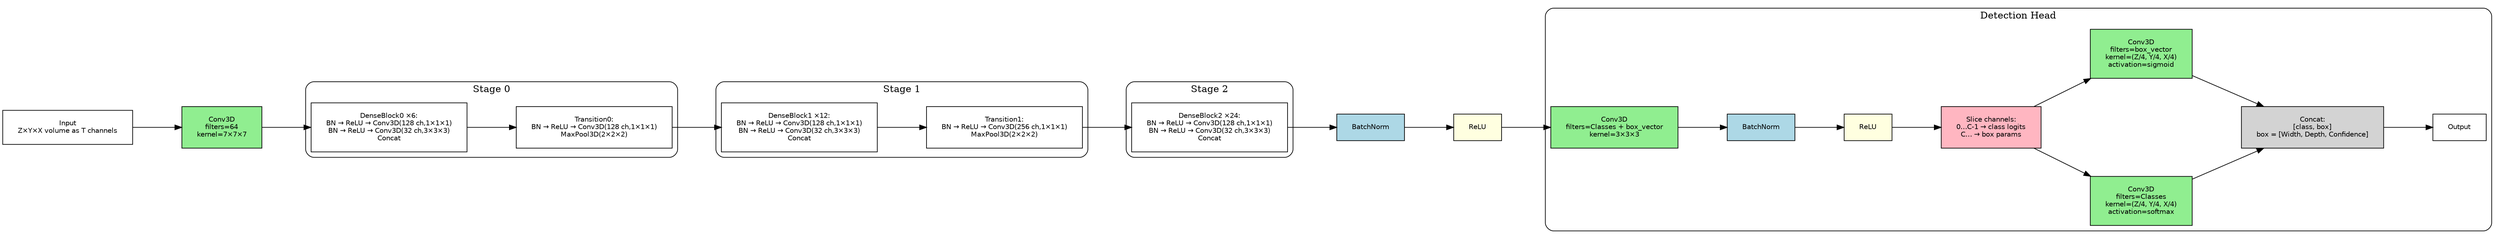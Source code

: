 digraph DenseVollNet {
  rankdir=LR;
  bgcolor=white;
  graph [nodesep=2, ranksep=1];

  // Global node style with extra margin
  node [
    shape=rectangle,
    style=filled,
    fillcolor="#eeeeee",
    fontname="Helvetica",
    fontsize=10,
    margin="0.3,0.2"
  ];

  /* Input */
  Input [
    label="Input\nZ×Y×X volume as T channels",
    fillcolor="white"
  ];

  /* Initial Conv (green) */
  Conv0 [
    label="Conv3D\nfilters=64\nkernel=7×7×7",
    fillcolor="lightgreen"
  ];

  /* Stage 0 */
  subgraph cluster_stage0 {
    label="Stage 0"; style=rounded;
    graph [nodesep=2];

    DB0 [
      label="DenseBlock0 ×6:\n\
BN → ReLU → Conv3D(128 ch,1×1×1)\n\
BN → ReLU → Conv3D(32 ch,3×3×3)\n\
Concat",
      fillcolor="white"
    ];
    TR0 [
      label="Transition0:\n\
BN → ReLU → Conv3D(128 ch,1×1×1)\n\
MaxPool3D(2×2×2)",
      fillcolor="white"
    ];
  }

  /* Stage 1 */
  subgraph cluster_stage1 {
    label="Stage 1"; style=rounded;
    graph [nodesep=2];

    DB1 [
      label="DenseBlock1 ×12:\n\
BN → ReLU → Conv3D(128 ch,1×1×1)\n\
BN → ReLU → Conv3D(32 ch,3×3×3)\n\
Concat",
      fillcolor="white"
    ];
    TR1 [
      label="Transition1:\n\
BN → ReLU → Conv3D(256 ch,1×1×1)\n\
MaxPool3D(2×2×2)",
      fillcolor="white"
    ];
  }

  /* Stage 2 */
  subgraph cluster_stage2 {
    label="Stage 2"; style=rounded;
    graph [nodesep=2];

    DB2 [
      label="DenseBlock2 ×24:\n\
BN → ReLU → Conv3D(128 ch,1×1×1)\n\
BN → ReLU → Conv3D(32 ch,3×3×3)\n\
Concat",
      fillcolor="white"
    ];
  }

  /* Final BN (blue) + ReLU (yellow) */
  BNend  [label="BatchNorm", fillcolor="lightblue"];
  Actend [label="ReLU",      fillcolor="lightyellow"];

  /* Detection Head */
  subgraph cluster_head {
    label="Detection Head"; style=rounded;
    graph [nodesep=2];

    HConv [ 
      label="Conv3D\nfilters=Classes + box_vector\nkernel=3×3×3",
      fillcolor="lightgreen"
    ];
    HBN   [label="BatchNorm", fillcolor="lightblue"];
    HAct  [label="ReLU",      fillcolor="lightyellow"];
    Slice [
      label="Slice channels:\n0…C-1 → class logits\nC… → box params",
      fillcolor="lightpink"
    ];

    // Side-by-side convs with extra width to avoid clipping
    subgraph rank_group {
      rank=same;
      CConv [
        label="Conv3D\nfilters=Classes\nkernel=(Z/4, Y/4, X/4)\nactivation=softmax",
        fillcolor="lightgreen",
        width=2.0
      ];
      BConv [
        label="Conv3D\nfilters=box_vector\nkernel=(Z/4, Y/4, X/4)\nactivation=sigmoid",
        fillcolor="lightgreen",
        width=2.0
      ];
    }

    Concat [
      label="Concat:\n[class, box]\nbox = [Width, Depth, Confidence]",
      fillcolor="lightgray"
    ];
    Out [label="Output", fillcolor="white"];
  }

  /* Connections */
  Input -> Conv0 -> DB0 -> TR0 -> DB1 -> TR1 -> DB2 -> BNend -> Actend
        -> HConv -> HBN -> HAct -> Slice -> CConv -> Concat -> Out;
  Slice -> BConv -> Concat;
}
